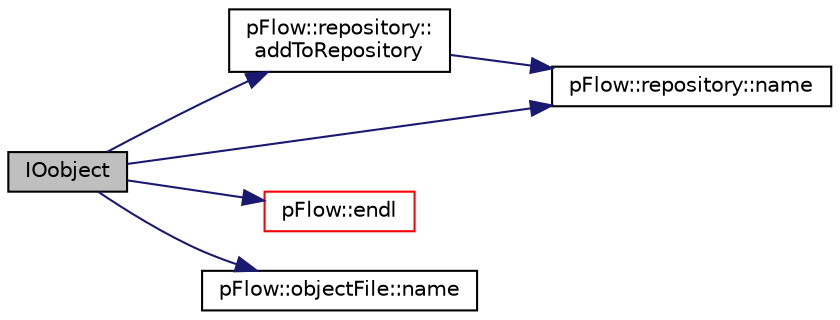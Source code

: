 digraph "IOobject"
{
 // LATEX_PDF_SIZE
  edge [fontname="Helvetica",fontsize="10",labelfontname="Helvetica",labelfontsize="10"];
  node [fontname="Helvetica",fontsize="10",shape=record];
  rankdir="LR";
  Node1 [label="IOobject",height=0.2,width=0.4,color="black", fillcolor="grey75", style="filled", fontcolor="black",tooltip=" "];
  Node1 -> Node2 [color="midnightblue",fontsize="10",style="solid",fontname="Helvetica"];
  Node2 [label="pFlow::repository::\laddToRepository",height=0.2,width=0.4,color="black", fillcolor="white", style="filled",URL="$classpFlow_1_1repository.html#ad346521bc098d1c68f903e9079c4906a",tooltip="add repository to this repository return false if the name already exists"];
  Node2 -> Node3 [color="midnightblue",fontsize="10",style="solid",fontname="Helvetica"];
  Node3 [label="pFlow::repository::name",height=0.2,width=0.4,color="black", fillcolor="white", style="filled",URL="$classpFlow_1_1repository.html#a4c4b7703e6fdb86d441032675709e39c",tooltip=" "];
  Node1 -> Node4 [color="midnightblue",fontsize="10",style="solid",fontname="Helvetica"];
  Node4 [label="pFlow::endl",height=0.2,width=0.4,color="red", fillcolor="white", style="filled",URL="$namespacepFlow.html#aba8f0c455a3fdb4b05ad33a25b13b189",tooltip="Add newline and flush stream."];
  Node1 -> Node3 [color="midnightblue",fontsize="10",style="solid",fontname="Helvetica"];
  Node1 -> Node6 [color="midnightblue",fontsize="10",style="solid",fontname="Helvetica"];
  Node6 [label="pFlow::objectFile::name",height=0.2,width=0.4,color="black", fillcolor="white", style="filled",URL="$classpFlow_1_1objectFile.html#a754ce9966caae1ee331378bf4a87269b",tooltip=" "];
}
